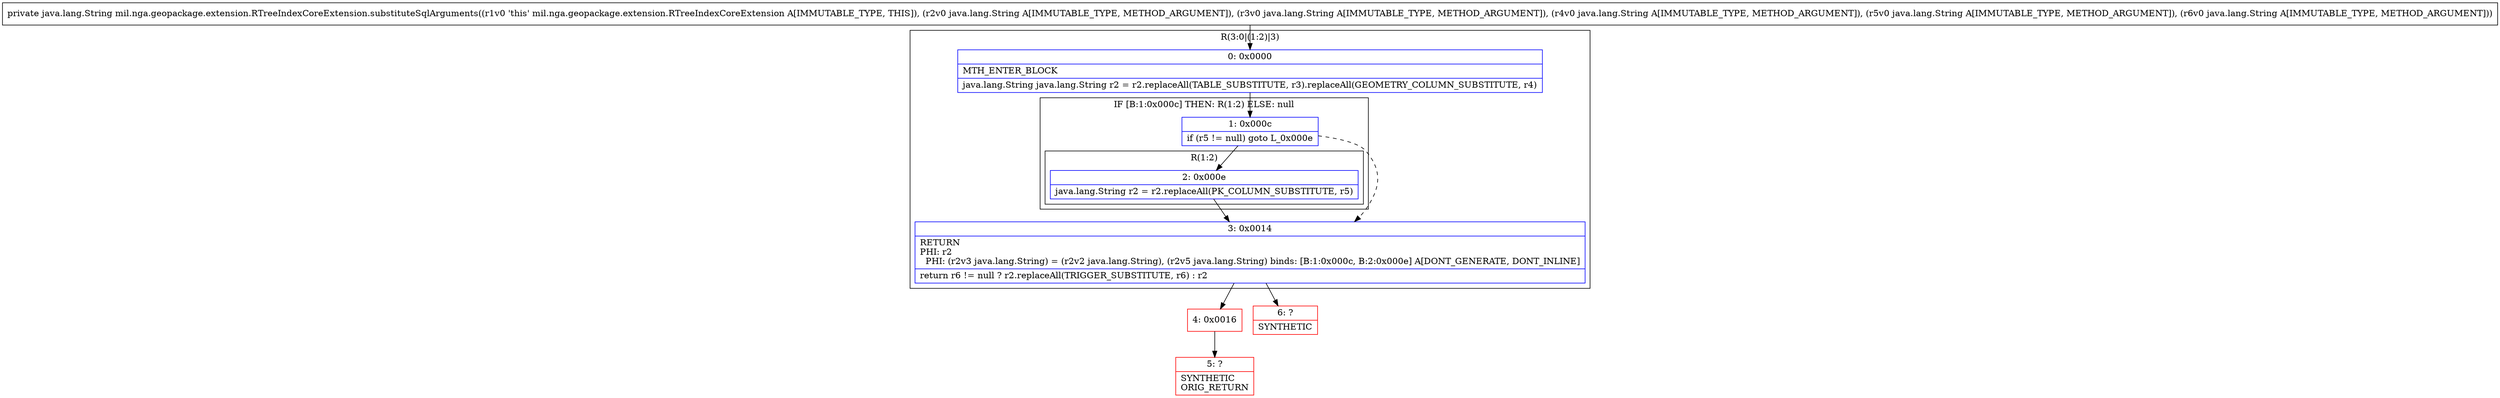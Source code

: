 digraph "CFG formil.nga.geopackage.extension.RTreeIndexCoreExtension.substituteSqlArguments(Ljava\/lang\/String;Ljava\/lang\/String;Ljava\/lang\/String;Ljava\/lang\/String;Ljava\/lang\/String;)Ljava\/lang\/String;" {
subgraph cluster_Region_1527208024 {
label = "R(3:0|(1:2)|3)";
node [shape=record,color=blue];
Node_0 [shape=record,label="{0\:\ 0x0000|MTH_ENTER_BLOCK\l|java.lang.String java.lang.String r2 = r2.replaceAll(TABLE_SUBSTITUTE, r3).replaceAll(GEOMETRY_COLUMN_SUBSTITUTE, r4)\l}"];
subgraph cluster_IfRegion_1997653253 {
label = "IF [B:1:0x000c] THEN: R(1:2) ELSE: null";
node [shape=record,color=blue];
Node_1 [shape=record,label="{1\:\ 0x000c|if (r5 != null) goto L_0x000e\l}"];
subgraph cluster_Region_1277601865 {
label = "R(1:2)";
node [shape=record,color=blue];
Node_2 [shape=record,label="{2\:\ 0x000e|java.lang.String r2 = r2.replaceAll(PK_COLUMN_SUBSTITUTE, r5)\l}"];
}
}
Node_3 [shape=record,label="{3\:\ 0x0014|RETURN\lPHI: r2 \l  PHI: (r2v3 java.lang.String) = (r2v2 java.lang.String), (r2v5 java.lang.String) binds: [B:1:0x000c, B:2:0x000e] A[DONT_GENERATE, DONT_INLINE]\l|return r6 != null ? r2.replaceAll(TRIGGER_SUBSTITUTE, r6) : r2\l}"];
}
Node_4 [shape=record,color=red,label="{4\:\ 0x0016}"];
Node_5 [shape=record,color=red,label="{5\:\ ?|SYNTHETIC\lORIG_RETURN\l}"];
Node_6 [shape=record,color=red,label="{6\:\ ?|SYNTHETIC\l}"];
MethodNode[shape=record,label="{private java.lang.String mil.nga.geopackage.extension.RTreeIndexCoreExtension.substituteSqlArguments((r1v0 'this' mil.nga.geopackage.extension.RTreeIndexCoreExtension A[IMMUTABLE_TYPE, THIS]), (r2v0 java.lang.String A[IMMUTABLE_TYPE, METHOD_ARGUMENT]), (r3v0 java.lang.String A[IMMUTABLE_TYPE, METHOD_ARGUMENT]), (r4v0 java.lang.String A[IMMUTABLE_TYPE, METHOD_ARGUMENT]), (r5v0 java.lang.String A[IMMUTABLE_TYPE, METHOD_ARGUMENT]), (r6v0 java.lang.String A[IMMUTABLE_TYPE, METHOD_ARGUMENT])) }"];
MethodNode -> Node_0;
Node_0 -> Node_1;
Node_1 -> Node_2;
Node_1 -> Node_3[style=dashed];
Node_2 -> Node_3;
Node_3 -> Node_4;
Node_3 -> Node_6;
Node_4 -> Node_5;
}

